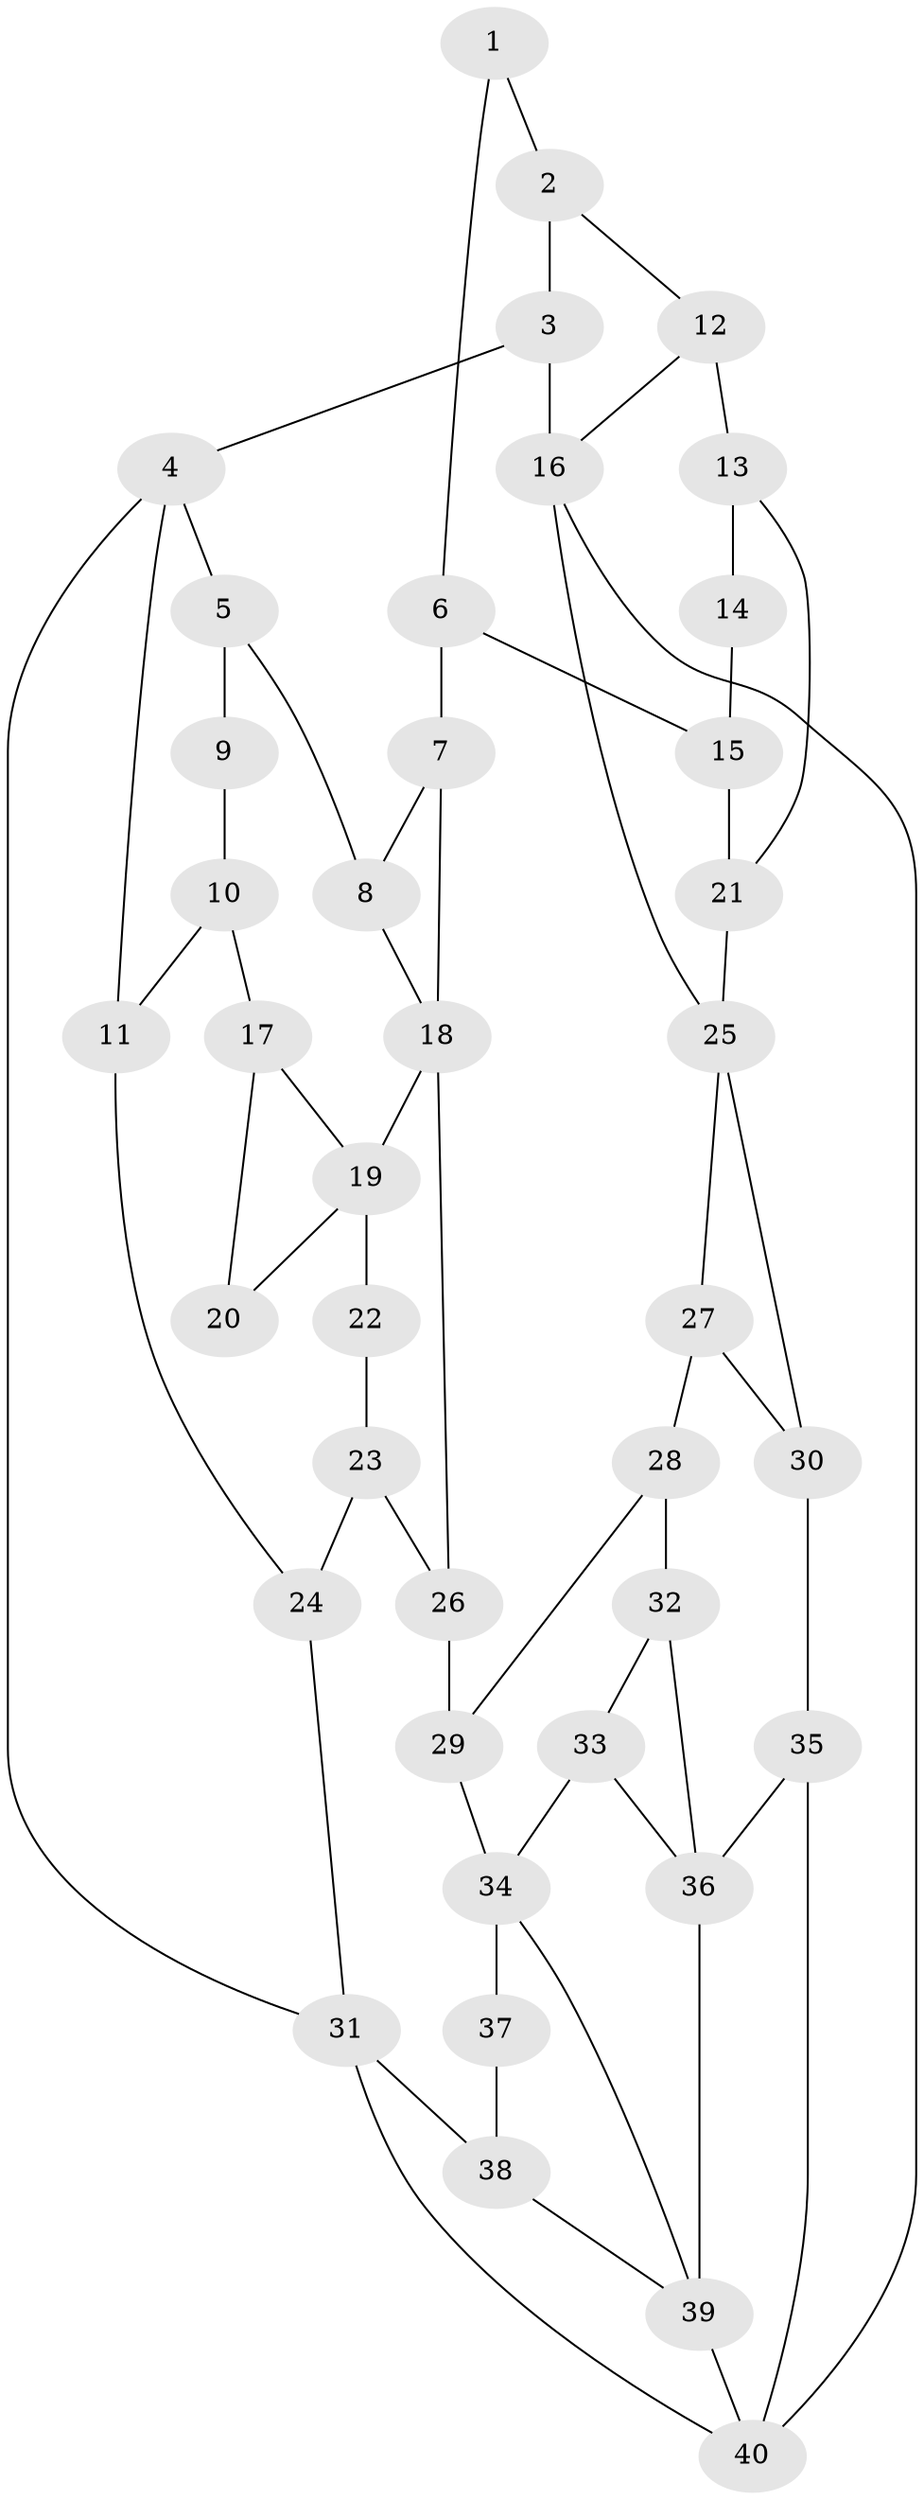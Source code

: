 // original degree distribution, {3: 0.02531645569620253, 4: 0.24050632911392406, 6: 0.20253164556962025, 5: 0.5316455696202531}
// Generated by graph-tools (version 1.1) at 2025/54/03/04/25 22:54:34]
// undirected, 40 vertices, 62 edges
graph export_dot {
  node [color=gray90,style=filled];
  1;
  2;
  3;
  4;
  5;
  6;
  7;
  8;
  9;
  10;
  11;
  12;
  13;
  14;
  15;
  16;
  17;
  18;
  19;
  20;
  21;
  22;
  23;
  24;
  25;
  26;
  27;
  28;
  29;
  30;
  31;
  32;
  33;
  34;
  35;
  36;
  37;
  38;
  39;
  40;
  1 -- 2 [weight=1.0];
  1 -- 6 [weight=1.0];
  2 -- 3 [weight=1.0];
  2 -- 12 [weight=1.0];
  3 -- 4 [weight=1.0];
  3 -- 16 [weight=2.0];
  4 -- 5 [weight=1.0];
  4 -- 11 [weight=1.0];
  4 -- 31 [weight=1.0];
  5 -- 8 [weight=1.0];
  5 -- 9 [weight=2.0];
  6 -- 7 [weight=1.0];
  6 -- 15 [weight=1.0];
  7 -- 8 [weight=1.0];
  7 -- 18 [weight=1.0];
  8 -- 18 [weight=1.0];
  9 -- 10 [weight=3.0];
  10 -- 11 [weight=1.0];
  10 -- 17 [weight=2.0];
  11 -- 24 [weight=1.0];
  12 -- 13 [weight=2.0];
  12 -- 16 [weight=1.0];
  13 -- 14 [weight=2.0];
  13 -- 21 [weight=2.0];
  14 -- 15 [weight=1.0];
  15 -- 21 [weight=1.0];
  16 -- 25 [weight=2.0];
  16 -- 40 [weight=1.0];
  17 -- 19 [weight=1.0];
  17 -- 20 [weight=2.0];
  18 -- 19 [weight=2.0];
  18 -- 26 [weight=2.0];
  19 -- 20 [weight=1.0];
  19 -- 22 [weight=2.0];
  21 -- 25 [weight=2.0];
  22 -- 23 [weight=1.0];
  23 -- 24 [weight=1.0];
  23 -- 26 [weight=1.0];
  24 -- 31 [weight=1.0];
  25 -- 27 [weight=1.0];
  25 -- 30 [weight=1.0];
  26 -- 29 [weight=2.0];
  27 -- 28 [weight=1.0];
  27 -- 30 [weight=1.0];
  28 -- 29 [weight=1.0];
  28 -- 32 [weight=1.0];
  29 -- 34 [weight=2.0];
  30 -- 35 [weight=2.0];
  31 -- 38 [weight=1.0];
  31 -- 40 [weight=1.0];
  32 -- 33 [weight=1.0];
  32 -- 36 [weight=1.0];
  33 -- 34 [weight=1.0];
  33 -- 36 [weight=1.0];
  34 -- 37 [weight=2.0];
  34 -- 39 [weight=1.0];
  35 -- 36 [weight=2.0];
  35 -- 40 [weight=1.0];
  36 -- 39 [weight=2.0];
  37 -- 38 [weight=1.0];
  38 -- 39 [weight=1.0];
  39 -- 40 [weight=1.0];
}
